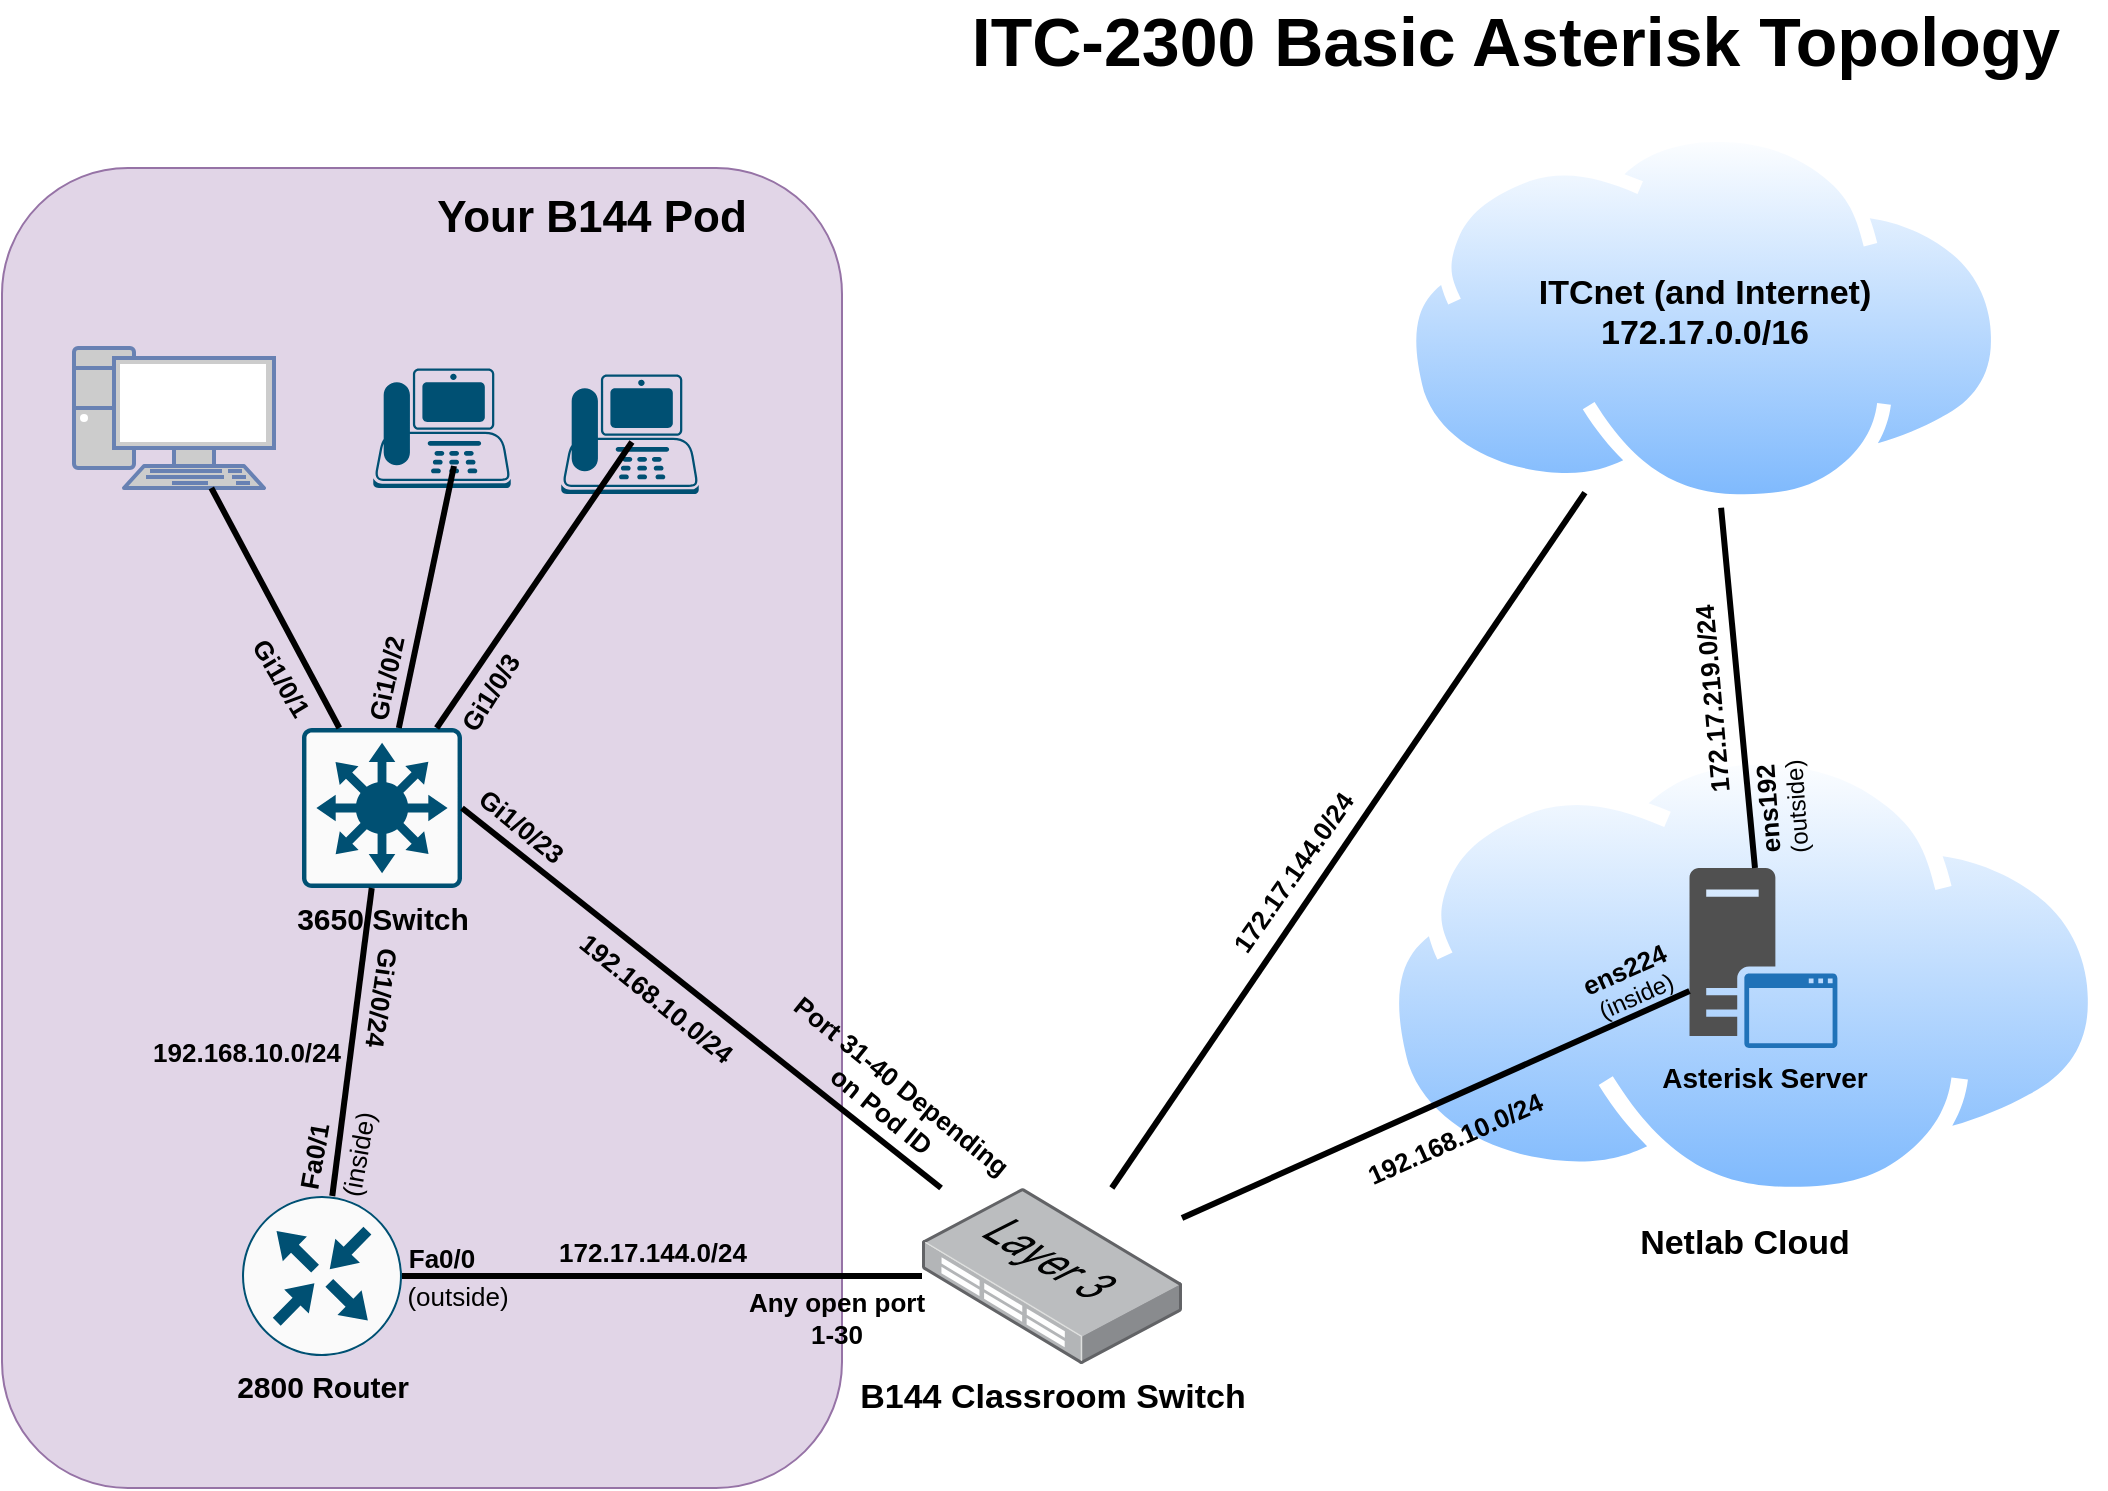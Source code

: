 <mxfile version="22.0.8" type="device">
  <diagram name="Page-1" id="p3iGb6jUMtRxaxwTmNCn">
    <mxGraphModel dx="1434" dy="716" grid="1" gridSize="10" guides="1" tooltips="1" connect="1" arrows="1" fold="1" page="1" pageScale="1" pageWidth="1100" pageHeight="850" math="0" shadow="0">
      <root>
        <mxCell id="0" />
        <mxCell id="1" parent="0" />
        <mxCell id="mNQ592gwxUFzMcCzDSCU-44" value="" style="rounded=1;whiteSpace=wrap;html=1;fillColor=#e1d5e7;strokeColor=#9673a6;" vertex="1" parent="1">
          <mxGeometry x="38" y="88" width="420" height="660" as="geometry" />
        </mxCell>
        <mxCell id="mNQ592gwxUFzMcCzDSCU-12" value="&lt;b style=&quot;font-size: 13px;&quot;&gt;Any open port 1-30&lt;br style=&quot;font-size: 13px;&quot;&gt;&lt;/b&gt;" style="text;html=1;strokeColor=none;fillColor=none;align=center;verticalAlign=middle;whiteSpace=wrap;rounded=0;labelBackgroundColor=none;fontColor=default;fontSize=13;" vertex="1" parent="1">
          <mxGeometry x="408" y="648" width="95" height="30" as="geometry" />
        </mxCell>
        <mxCell id="mNQ592gwxUFzMcCzDSCU-3" value="&lt;font size=&quot;1&quot;&gt;&lt;b&gt;&lt;font style=&quot;font-size: 17px;&quot;&gt;Netlab Cloud&lt;/font&gt;&lt;/b&gt;&lt;/font&gt;" style="image;aspect=fixed;perimeter=ellipsePerimeter;html=1;align=center;shadow=0;dashed=0;spacingTop=3;image=img/lib/active_directory/internet_cloud.svg;" vertex="1" parent="1">
          <mxGeometry x="728" y="378" width="361.45" height="227.71" as="geometry" />
        </mxCell>
        <mxCell id="mNQ592gwxUFzMcCzDSCU-2" value="&lt;b&gt;&lt;font style=&quot;font-size: 14px;&quot;&gt;Asterisk Server&lt;/font&gt;&lt;/b&gt;" style="sketch=0;pointerEvents=1;shadow=0;dashed=0;html=1;strokeColor=none;fillColor=#505050;labelPosition=center;verticalLabelPosition=bottom;verticalAlign=top;outlineConnect=0;align=center;shape=mxgraph.office.servers.application_server_blue;" vertex="1" parent="1">
          <mxGeometry x="881.76" y="438" width="73.93" height="90" as="geometry" />
        </mxCell>
        <mxCell id="mNQ592gwxUFzMcCzDSCU-4" value="&lt;b style=&quot;font-size: 17px;&quot;&gt;ITCnet (and Internet)&lt;br&gt;172.17.0.0/16&lt;/b&gt;" style="image;aspect=fixed;perimeter=ellipsePerimeter;html=1;align=center;shadow=0;dashed=0;spacingTop=-124;image=img/lib/active_directory/internet_cloud.svg;labelBackgroundColor=none;" vertex="1" parent="1">
          <mxGeometry x="738" y="68.0" width="301.59" height="190" as="geometry" />
        </mxCell>
        <mxCell id="mNQ592gwxUFzMcCzDSCU-5" value="" style="endArrow=none;html=1;rounded=0;strokeWidth=3;" edge="1" parent="1" source="mNQ592gwxUFzMcCzDSCU-2" target="mNQ592gwxUFzMcCzDSCU-4">
          <mxGeometry width="50" height="50" relative="1" as="geometry">
            <mxPoint x="508" y="338" as="sourcePoint" />
            <mxPoint x="558" y="288" as="targetPoint" />
          </mxGeometry>
        </mxCell>
        <mxCell id="mNQ592gwxUFzMcCzDSCU-6" value="&lt;b&gt;&lt;font style=&quot;font-size: 13px;&quot;&gt;ens192&lt;/font&gt;&lt;/b&gt; (outside)" style="text;html=1;strokeColor=none;fillColor=none;align=center;verticalAlign=middle;whiteSpace=wrap;rounded=0;rotation=266;" vertex="1" parent="1">
          <mxGeometry x="897.69" y="393" width="60" height="30" as="geometry" />
        </mxCell>
        <mxCell id="mNQ592gwxUFzMcCzDSCU-7" value="&lt;b style=&quot;font-size: 17px;&quot;&gt;&lt;font style=&quot;font-size: 17px;&quot;&gt;B144 Classroom Switch&lt;/font&gt;&lt;/b&gt;" style="image;points=[];aspect=fixed;html=1;align=center;shadow=0;dashed=0;image=img/lib/allied_telesis/switch/Switch_48_port_L3.svg;fontSize=17;" vertex="1" parent="1">
          <mxGeometry x="498" y="598" width="130" height="88" as="geometry" />
        </mxCell>
        <mxCell id="mNQ592gwxUFzMcCzDSCU-8" value="" style="endArrow=none;html=1;rounded=0;strokeWidth=3;" edge="1" parent="1" source="mNQ592gwxUFzMcCzDSCU-2" target="mNQ592gwxUFzMcCzDSCU-7">
          <mxGeometry width="50" height="50" relative="1" as="geometry">
            <mxPoint x="924" y="448" as="sourcePoint" />
            <mxPoint x="907" y="268" as="targetPoint" />
          </mxGeometry>
        </mxCell>
        <mxCell id="mNQ592gwxUFzMcCzDSCU-9" value="&lt;b&gt;&lt;font style=&quot;font-size: 13px;&quot;&gt;ens224&lt;/font&gt;&lt;/b&gt; (inside)" style="text;html=1;strokeColor=none;fillColor=none;align=center;verticalAlign=middle;whiteSpace=wrap;rounded=0;rotation=336;" vertex="1" parent="1">
          <mxGeometry x="821.76" y="480" width="60" height="30" as="geometry" />
        </mxCell>
        <mxCell id="mNQ592gwxUFzMcCzDSCU-10" value="&lt;b style=&quot;font-size: 15px;&quot;&gt;&lt;font style=&quot;font-size: 15px;&quot;&gt;2800 Router&lt;/font&gt;&lt;/b&gt;" style="sketch=0;points=[[0.5,0,0],[1,0.5,0],[0.5,1,0],[0,0.5,0],[0.145,0.145,0],[0.856,0.145,0],[0.855,0.856,0],[0.145,0.855,0]];verticalLabelPosition=bottom;html=1;verticalAlign=top;aspect=fixed;align=center;pointerEvents=1;shape=mxgraph.cisco19.rect;prIcon=router;fillColor=#FAFAFA;strokeColor=#005073;direction=south;fontSize=15;" vertex="1" parent="1">
          <mxGeometry x="158" y="602" width="80" height="80" as="geometry" />
        </mxCell>
        <mxCell id="mNQ592gwxUFzMcCzDSCU-11" value="" style="endArrow=none;html=1;rounded=0;strokeWidth=3;" edge="1" parent="1" source="mNQ592gwxUFzMcCzDSCU-7" target="mNQ592gwxUFzMcCzDSCU-10">
          <mxGeometry width="50" height="50" relative="1" as="geometry">
            <mxPoint x="512" y="797" as="sourcePoint" />
            <mxPoint x="258" y="668" as="targetPoint" />
          </mxGeometry>
        </mxCell>
        <mxCell id="mNQ592gwxUFzMcCzDSCU-14" value="&lt;div style=&quot;font-size: 13px;&quot;&gt;&lt;b style=&quot;font-size: 13px;&quot;&gt;Fa0/0&lt;/b&gt;&lt;/div&gt;" style="text;html=1;strokeColor=none;fillColor=none;align=center;verticalAlign=middle;whiteSpace=wrap;rounded=0;labelBackgroundColor=none;fontColor=default;fontSize=13;" vertex="1" parent="1">
          <mxGeometry x="238" y="618" width="40" height="30" as="geometry" />
        </mxCell>
        <mxCell id="mNQ592gwxUFzMcCzDSCU-16" value="&lt;b&gt;&lt;font style=&quot;font-size: 15px;&quot;&gt;3650 Switch&lt;/font&gt;&lt;/b&gt;" style="sketch=0;points=[[0.015,0.015,0],[0.985,0.015,0],[0.985,0.985,0],[0.015,0.985,0],[0.25,0,0],[0.5,0,0],[0.75,0,0],[1,0.25,0],[1,0.5,0],[1,0.75,0],[0.75,1,0],[0.5,1,0],[0.25,1,0],[0,0.75,0],[0,0.5,0],[0,0.25,0]];verticalLabelPosition=bottom;html=1;verticalAlign=top;aspect=fixed;align=center;pointerEvents=1;shape=mxgraph.cisco19.rect;prIcon=l3_switch;fillColor=#FAFAFA;strokeColor=#005073;" vertex="1" parent="1">
          <mxGeometry x="188" y="368" width="80" height="80" as="geometry" />
        </mxCell>
        <mxCell id="mNQ592gwxUFzMcCzDSCU-17" value="" style="endArrow=none;html=1;rounded=0;strokeWidth=3;" edge="1" parent="1" source="mNQ592gwxUFzMcCzDSCU-10" target="mNQ592gwxUFzMcCzDSCU-16">
          <mxGeometry width="50" height="50" relative="1" as="geometry">
            <mxPoint x="508" y="652" as="sourcePoint" />
            <mxPoint x="248" y="652" as="targetPoint" />
          </mxGeometry>
        </mxCell>
        <mxCell id="mNQ592gwxUFzMcCzDSCU-18" value="&lt;div style=&quot;font-size: 13px;&quot;&gt;&lt;b style=&quot;font-size: 13px;&quot;&gt;Fa0/1&lt;/b&gt;&lt;/div&gt;" style="text;html=1;strokeColor=none;fillColor=none;align=center;verticalAlign=middle;whiteSpace=wrap;rounded=0;labelBackgroundColor=none;fontColor=default;fontSize=13;rotation=280;" vertex="1" parent="1">
          <mxGeometry x="174" y="567" width="40" height="30" as="geometry" />
        </mxCell>
        <mxCell id="mNQ592gwxUFzMcCzDSCU-20" value="&lt;b style=&quot;font-size: 13px;&quot;&gt;Gi1/0/24&lt;/b&gt;" style="text;html=1;strokeColor=none;fillColor=none;align=center;verticalAlign=middle;whiteSpace=wrap;rounded=0;labelBackgroundColor=none;fontColor=default;fontSize=13;rotation=98;" vertex="1" parent="1">
          <mxGeometry x="208" y="488" width="40" height="30" as="geometry" />
        </mxCell>
        <mxCell id="mNQ592gwxUFzMcCzDSCU-22" value="" style="endArrow=none;html=1;rounded=0;strokeWidth=3;" edge="1" parent="1" source="mNQ592gwxUFzMcCzDSCU-4" target="mNQ592gwxUFzMcCzDSCU-7">
          <mxGeometry width="50" height="50" relative="1" as="geometry">
            <mxPoint x="892" y="510" as="sourcePoint" />
            <mxPoint x="638" y="623" as="targetPoint" />
          </mxGeometry>
        </mxCell>
        <mxCell id="mNQ592gwxUFzMcCzDSCU-24" value="" style="endArrow=none;html=1;rounded=0;strokeWidth=3;exitX=1;exitY=0.5;exitDx=0;exitDy=0;exitPerimeter=0;" edge="1" parent="1" source="mNQ592gwxUFzMcCzDSCU-16" target="mNQ592gwxUFzMcCzDSCU-7">
          <mxGeometry width="50" height="50" relative="1" as="geometry">
            <mxPoint x="213" y="612" as="sourcePoint" />
            <mxPoint x="233" y="458" as="targetPoint" />
          </mxGeometry>
        </mxCell>
        <mxCell id="mNQ592gwxUFzMcCzDSCU-25" value="&lt;b style=&quot;font-size: 13px;&quot;&gt;Gi1/0/23&lt;/b&gt;" style="text;html=1;strokeColor=none;fillColor=none;align=center;verticalAlign=middle;whiteSpace=wrap;rounded=0;labelBackgroundColor=none;fontColor=default;fontSize=13;rotation=39;" vertex="1" parent="1">
          <mxGeometry x="278" y="402" width="40" height="30" as="geometry" />
        </mxCell>
        <mxCell id="mNQ592gwxUFzMcCzDSCU-26" value="&lt;b&gt;Port 31-40 Depending on Pod ID&lt;br&gt;&lt;/b&gt;" style="text;html=1;strokeColor=none;fillColor=none;align=center;verticalAlign=middle;whiteSpace=wrap;rounded=0;labelBackgroundColor=none;fontColor=default;fontSize=13;rotation=39;" vertex="1" parent="1">
          <mxGeometry x="408" y="538" width="150" height="30" as="geometry" />
        </mxCell>
        <mxCell id="mNQ592gwxUFzMcCzDSCU-28" value="&lt;b&gt;172.17.144.0/24&lt;/b&gt;" style="text;html=1;strokeColor=none;fillColor=none;align=center;verticalAlign=middle;whiteSpace=wrap;rounded=0;labelBackgroundColor=none;fontColor=default;fontSize=13;" vertex="1" parent="1">
          <mxGeometry x="316" y="615" width="95" height="30" as="geometry" />
        </mxCell>
        <mxCell id="mNQ592gwxUFzMcCzDSCU-29" value="&lt;div&gt;&lt;b&gt;192.168.10.0/24&lt;/b&gt;&lt;/div&gt;" style="text;html=1;strokeColor=none;fillColor=none;align=center;verticalAlign=middle;whiteSpace=wrap;rounded=0;labelBackgroundColor=none;fontColor=default;fontSize=13;rotation=39;" vertex="1" parent="1">
          <mxGeometry x="318" y="488" width="95" height="30" as="geometry" />
        </mxCell>
        <mxCell id="mNQ592gwxUFzMcCzDSCU-32" value="&lt;div&gt;&lt;b&gt;192.168.10.0/24&lt;/b&gt;&lt;/div&gt;" style="text;html=1;strokeColor=none;fillColor=none;align=center;verticalAlign=middle;whiteSpace=wrap;rounded=0;labelBackgroundColor=none;fontColor=default;fontSize=13;rotation=0;" vertex="1" parent="1">
          <mxGeometry x="113" y="515" width="95" height="30" as="geometry" />
        </mxCell>
        <mxCell id="mNQ592gwxUFzMcCzDSCU-33" value="" style="fontColor=#0066CC;verticalAlign=top;verticalLabelPosition=bottom;labelPosition=center;align=center;html=1;outlineConnect=0;fillColor=#CCCCCC;strokeColor=#6881B3;gradientColor=none;gradientDirection=north;strokeWidth=2;shape=mxgraph.networks.pc;" vertex="1" parent="1">
          <mxGeometry x="74" y="178" width="100" height="70" as="geometry" />
        </mxCell>
        <mxCell id="mNQ592gwxUFzMcCzDSCU-34" value="" style="endArrow=none;html=1;rounded=0;strokeWidth=3;" edge="1" parent="1" source="mNQ592gwxUFzMcCzDSCU-16" target="mNQ592gwxUFzMcCzDSCU-33">
          <mxGeometry width="50" height="50" relative="1" as="geometry">
            <mxPoint x="278" y="418" as="sourcePoint" />
            <mxPoint x="518" y="608" as="targetPoint" />
          </mxGeometry>
        </mxCell>
        <mxCell id="mNQ592gwxUFzMcCzDSCU-35" value="&lt;b style=&quot;font-size: 13px;&quot;&gt;Gi1/0/1&lt;/b&gt;" style="text;html=1;strokeColor=none;fillColor=none;align=center;verticalAlign=middle;whiteSpace=wrap;rounded=0;labelBackgroundColor=none;fontColor=default;fontSize=13;rotation=59;" vertex="1" parent="1">
          <mxGeometry x="158" y="328" width="40" height="30" as="geometry" />
        </mxCell>
        <mxCell id="mNQ592gwxUFzMcCzDSCU-36" value="(outside)" style="text;html=1;strokeColor=none;fillColor=none;align=center;verticalAlign=middle;whiteSpace=wrap;rounded=0;labelBackgroundColor=none;fontColor=default;fontSize=13;" vertex="1" parent="1">
          <mxGeometry x="246" y="637" width="40" height="30" as="geometry" />
        </mxCell>
        <mxCell id="mNQ592gwxUFzMcCzDSCU-37" value="(inside)" style="text;html=1;strokeColor=none;fillColor=none;align=center;verticalAlign=middle;whiteSpace=wrap;rounded=0;labelBackgroundColor=none;fontColor=default;fontSize=13;rotation=280;" vertex="1" parent="1">
          <mxGeometry x="196" y="566" width="40" height="30" as="geometry" />
        </mxCell>
        <mxCell id="mNQ592gwxUFzMcCzDSCU-38" value="" style="points=[[0.59,0,0],[0.87,0.015,0],[0.88,0.3,0],[0.99,0.99,0],[0.5,1,0],[0.01,0.99,0],[0.075,0.5,0],[0.17,0.115,0]];verticalLabelPosition=bottom;sketch=0;html=1;verticalAlign=top;aspect=fixed;align=center;pointerEvents=1;shape=mxgraph.cisco19.ip_phone;fillColor=#005073;strokeColor=none;" vertex="1" parent="1">
          <mxGeometry x="223.63" y="188.22" width="68.75" height="59.78" as="geometry" />
        </mxCell>
        <mxCell id="mNQ592gwxUFzMcCzDSCU-39" value="" style="points=[[0.59,0,0],[0.87,0.015,0],[0.88,0.3,0],[0.99,0.99,0],[0.5,1,0],[0.01,0.99,0],[0.075,0.5,0],[0.17,0.115,0]];verticalLabelPosition=bottom;sketch=0;html=1;verticalAlign=top;aspect=fixed;align=center;pointerEvents=1;shape=mxgraph.cisco19.ip_phone;fillColor=#005073;strokeColor=none;" vertex="1" parent="1">
          <mxGeometry x="317.63" y="191.22" width="68.75" height="59.78" as="geometry" />
        </mxCell>
        <mxCell id="mNQ592gwxUFzMcCzDSCU-40" value="" style="endArrow=none;html=1;rounded=0;strokeWidth=3;entryX=0.587;entryY=0.816;entryDx=0;entryDy=0;entryPerimeter=0;" edge="1" parent="1" source="mNQ592gwxUFzMcCzDSCU-16" target="mNQ592gwxUFzMcCzDSCU-38">
          <mxGeometry width="50" height="50" relative="1" as="geometry">
            <mxPoint x="217" y="378" as="sourcePoint" />
            <mxPoint x="153" y="258" as="targetPoint" />
          </mxGeometry>
        </mxCell>
        <mxCell id="mNQ592gwxUFzMcCzDSCU-41" value="" style="endArrow=none;html=1;rounded=0;strokeWidth=3;entryX=0.514;entryY=0.565;entryDx=0;entryDy=0;entryPerimeter=0;" edge="1" parent="1" source="mNQ592gwxUFzMcCzDSCU-16" target="mNQ592gwxUFzMcCzDSCU-39">
          <mxGeometry width="50" height="50" relative="1" as="geometry">
            <mxPoint x="246" y="378" as="sourcePoint" />
            <mxPoint x="274" y="247" as="targetPoint" />
          </mxGeometry>
        </mxCell>
        <mxCell id="mNQ592gwxUFzMcCzDSCU-42" value="&lt;b style=&quot;font-size: 13px;&quot;&gt;Gi1/0/2&lt;/b&gt;" style="text;html=1;strokeColor=none;fillColor=none;align=center;verticalAlign=middle;whiteSpace=wrap;rounded=0;labelBackgroundColor=none;fontColor=default;fontSize=13;rotation=282;" vertex="1" parent="1">
          <mxGeometry x="210" y="328" width="40" height="30" as="geometry" />
        </mxCell>
        <mxCell id="mNQ592gwxUFzMcCzDSCU-43" value="&lt;b style=&quot;font-size: 13px;&quot;&gt;Gi1/0/3&lt;/b&gt;" style="text;html=1;strokeColor=none;fillColor=none;align=center;verticalAlign=middle;whiteSpace=wrap;rounded=0;labelBackgroundColor=none;fontColor=default;fontSize=13;rotation=302;" vertex="1" parent="1">
          <mxGeometry x="262" y="335" width="40" height="30" as="geometry" />
        </mxCell>
        <mxCell id="mNQ592gwxUFzMcCzDSCU-45" value="&lt;b&gt;&lt;font style=&quot;font-size: 22px;&quot;&gt;Your B144 Pod&lt;/font&gt;&lt;/b&gt;" style="text;html=1;strokeColor=none;fillColor=none;align=center;verticalAlign=middle;whiteSpace=wrap;rounded=0;" vertex="1" parent="1">
          <mxGeometry x="246" y="98" width="174" height="30" as="geometry" />
        </mxCell>
        <mxCell id="mNQ592gwxUFzMcCzDSCU-46" value="ITC-2300 Basic Asterisk Topology" style="text;html=1;strokeColor=none;fillColor=none;align=center;verticalAlign=middle;whiteSpace=wrap;rounded=0;fontStyle=1;fontSize=34;" vertex="1" parent="1">
          <mxGeometry x="500" y="10" width="590" height="30" as="geometry" />
        </mxCell>
        <mxCell id="mNQ592gwxUFzMcCzDSCU-47" value="&lt;div&gt;&lt;b&gt;172.17.219.0/24&lt;/b&gt;&lt;/div&gt;" style="text;html=1;strokeColor=none;fillColor=none;align=center;verticalAlign=middle;whiteSpace=wrap;rounded=0;labelBackgroundColor=none;fontColor=default;fontSize=13;rotation=265;" vertex="1" parent="1">
          <mxGeometry x="845.3" y="338" width="95" height="30" as="geometry" />
        </mxCell>
        <mxCell id="mNQ592gwxUFzMcCzDSCU-49" value="&lt;div&gt;&lt;b&gt;192.168.10.0/24&lt;/b&gt;&lt;/div&gt;" style="text;html=1;strokeColor=none;fillColor=none;align=center;verticalAlign=middle;whiteSpace=wrap;rounded=0;labelBackgroundColor=none;fontColor=default;fontSize=13;rotation=336;" vertex="1" parent="1">
          <mxGeometry x="717" y="558" width="95" height="30" as="geometry" />
        </mxCell>
        <mxCell id="mNQ592gwxUFzMcCzDSCU-50" value="&lt;b&gt;172.17.144.0/24&lt;/b&gt;" style="text;html=1;strokeColor=none;fillColor=none;align=center;verticalAlign=middle;whiteSpace=wrap;rounded=0;labelBackgroundColor=none;fontColor=default;fontSize=13;rotation=-55;" vertex="1" parent="1">
          <mxGeometry x="636" y="425" width="95" height="30" as="geometry" />
        </mxCell>
      </root>
    </mxGraphModel>
  </diagram>
</mxfile>
